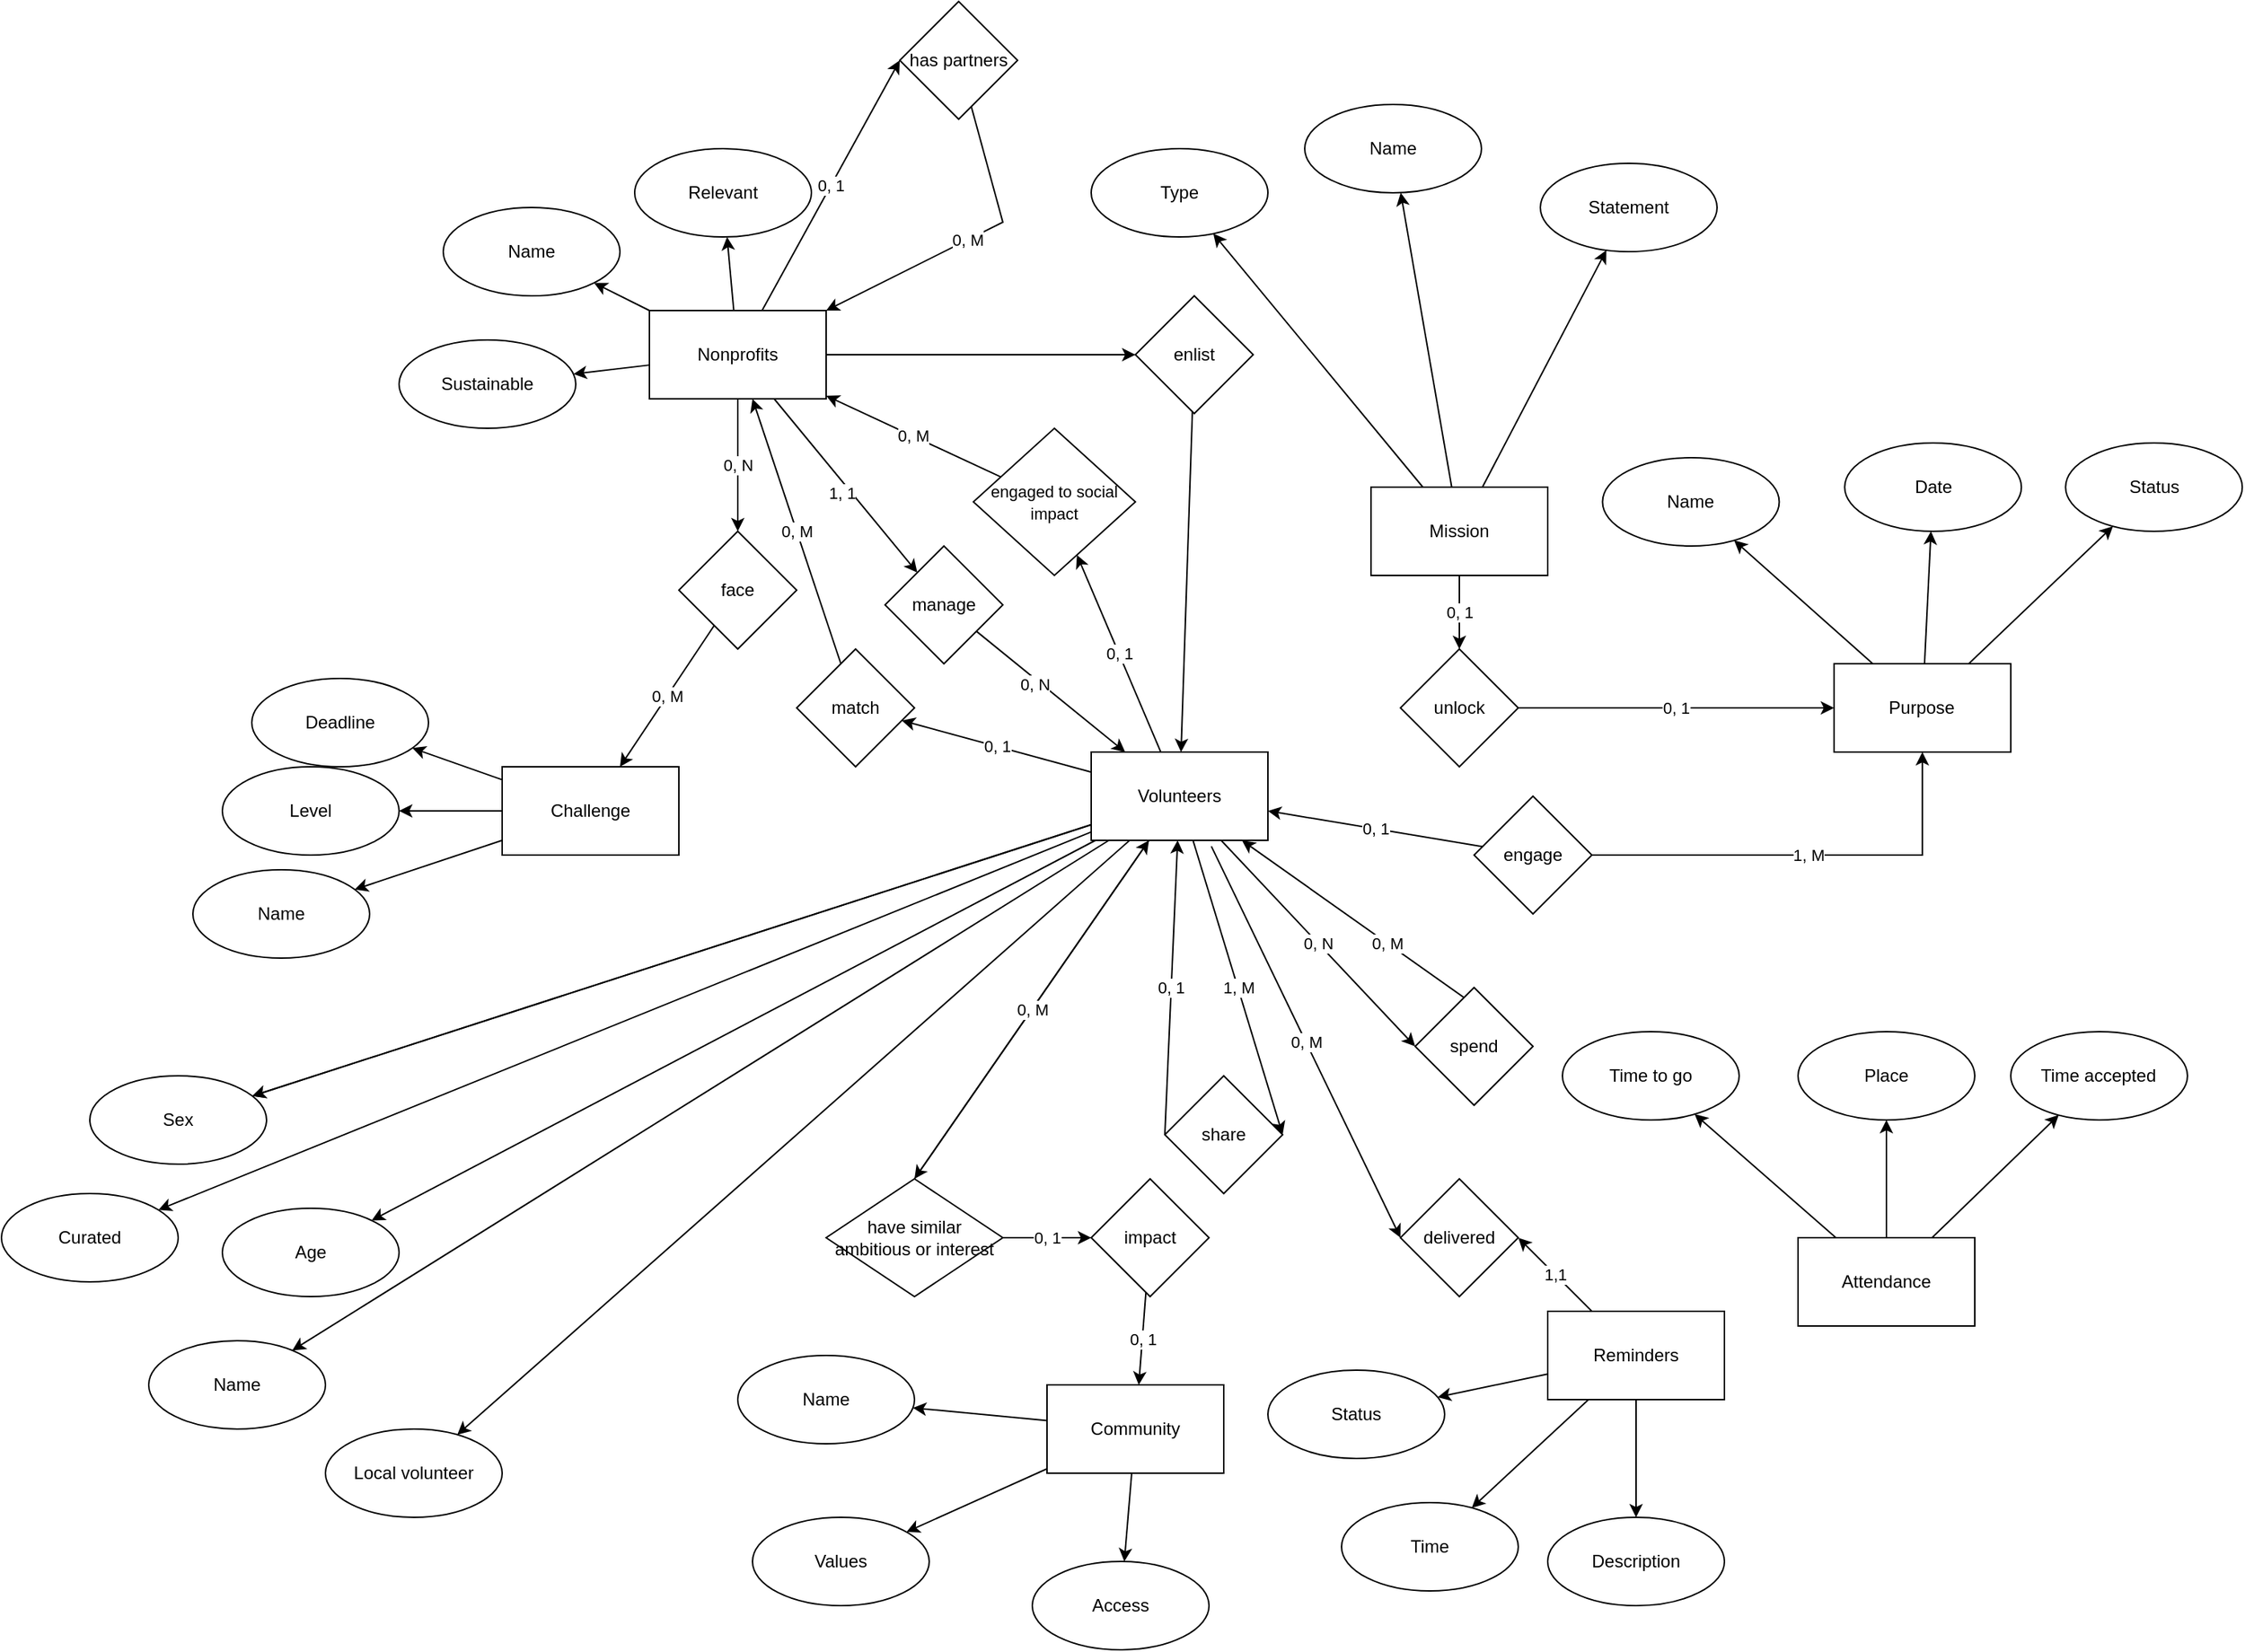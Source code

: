 <mxfile version="16.6.4" type="github">
  <diagram id="R2lEEEUBdFMjLlhIrx00" name="Page-1">
    <mxGraphModel dx="2143" dy="1763" grid="1" gridSize="10" guides="1" tooltips="1" connect="1" arrows="1" fold="1" page="1" pageScale="1" pageWidth="850" pageHeight="1100" math="0" shadow="0" extFonts="Permanent Marker^https://fonts.googleapis.com/css?family=Permanent+Marker">
      <root>
        <mxCell id="0" />
        <mxCell id="1" parent="0" />
        <mxCell id="M6kmKgqwMufsq780r6Ww-16" value="" style="rounded=0;orthogonalLoop=1;jettySize=auto;html=1;" parent="1" source="M6kmKgqwMufsq780r6Ww-1" target="M6kmKgqwMufsq780r6Ww-12" edge="1">
          <mxGeometry relative="1" as="geometry" />
        </mxCell>
        <mxCell id="M6kmKgqwMufsq780r6Ww-18" value="" style="rounded=0;orthogonalLoop=1;jettySize=auto;html=1;" parent="1" source="M6kmKgqwMufsq780r6Ww-1" target="M6kmKgqwMufsq780r6Ww-17" edge="1">
          <mxGeometry relative="1" as="geometry" />
        </mxCell>
        <mxCell id="M6kmKgqwMufsq780r6Ww-74" value="" style="edgeStyle=none;rounded=0;orthogonalLoop=1;jettySize=auto;html=1;" parent="1" source="M6kmKgqwMufsq780r6Ww-1" target="M6kmKgqwMufsq780r6Ww-73" edge="1">
          <mxGeometry relative="1" as="geometry" />
        </mxCell>
        <mxCell id="M6kmKgqwMufsq780r6Ww-76" value="0, N" style="edgeStyle=orthogonalEdgeStyle;rounded=0;orthogonalLoop=1;jettySize=auto;html=1;" parent="1" source="M6kmKgqwMufsq780r6Ww-1" target="M6kmKgqwMufsq780r6Ww-75" edge="1">
          <mxGeometry relative="1" as="geometry" />
        </mxCell>
        <mxCell id="M6kmKgqwMufsq780r6Ww-81" value="" style="edgeStyle=none;rounded=0;orthogonalLoop=1;jettySize=auto;html=1;" parent="1" source="M6kmKgqwMufsq780r6Ww-1" target="M6kmKgqwMufsq780r6Ww-80" edge="1">
          <mxGeometry relative="1" as="geometry" />
        </mxCell>
        <mxCell id="M6kmKgqwMufsq780r6Ww-104" value="" style="edgeStyle=none;rounded=0;orthogonalLoop=1;jettySize=auto;html=1;fontSize=11;" parent="1" source="M6kmKgqwMufsq780r6Ww-1" target="M6kmKgqwMufsq780r6Ww-103" edge="1">
          <mxGeometry relative="1" as="geometry" />
        </mxCell>
        <mxCell id="M6kmKgqwMufsq780r6Ww-107" value="0, M" style="edgeStyle=none;rounded=0;orthogonalLoop=1;jettySize=auto;html=1;fontSize=11;" parent="1" source="M6kmKgqwMufsq780r6Ww-106" target="M6kmKgqwMufsq780r6Ww-1" edge="1">
          <mxGeometry relative="1" as="geometry">
            <mxPoint x="-10" y="-400" as="targetPoint" />
            <Array as="points">
              <mxPoint x="60" y="-360" />
            </Array>
          </mxGeometry>
        </mxCell>
        <mxCell id="M6kmKgqwMufsq780r6Ww-1" value="Nonprofits" style="rounded=0;whiteSpace=wrap;html=1;" parent="1" vertex="1">
          <mxGeometry x="-180" y="-300" width="120" height="60" as="geometry" />
        </mxCell>
        <mxCell id="M6kmKgqwMufsq780r6Ww-49" value="" style="edgeStyle=none;rounded=0;orthogonalLoop=1;jettySize=auto;html=1;" parent="1" source="M6kmKgqwMufsq780r6Ww-2" target="M6kmKgqwMufsq780r6Ww-48" edge="1">
          <mxGeometry relative="1" as="geometry" />
        </mxCell>
        <mxCell id="M6kmKgqwMufsq780r6Ww-51" value="" style="edgeStyle=none;rounded=0;orthogonalLoop=1;jettySize=auto;html=1;" parent="1" source="M6kmKgqwMufsq780r6Ww-2" target="M6kmKgqwMufsq780r6Ww-50" edge="1">
          <mxGeometry relative="1" as="geometry">
            <mxPoint x="691.66" y="-220" as="sourcePoint" />
          </mxGeometry>
        </mxCell>
        <mxCell id="M6kmKgqwMufsq780r6Ww-53" value="" style="edgeStyle=none;rounded=0;orthogonalLoop=1;jettySize=auto;html=1;" parent="1" source="M6kmKgqwMufsq780r6Ww-2" target="M6kmKgqwMufsq780r6Ww-52" edge="1">
          <mxGeometry relative="1" as="geometry" />
        </mxCell>
        <mxCell id="M6kmKgqwMufsq780r6Ww-2" value="Purpose" style="rounded=0;whiteSpace=wrap;html=1;" parent="1" vertex="1">
          <mxGeometry x="624.44" y="-60" width="120" height="60" as="geometry" />
        </mxCell>
        <mxCell id="M6kmKgqwMufsq780r6Ww-32" value="" style="edgeStyle=none;rounded=0;orthogonalLoop=1;jettySize=auto;html=1;" parent="1" source="M6kmKgqwMufsq780r6Ww-3" target="M6kmKgqwMufsq780r6Ww-31" edge="1">
          <mxGeometry relative="1" as="geometry" />
        </mxCell>
        <mxCell id="M6kmKgqwMufsq780r6Ww-34" value="" style="edgeStyle=none;rounded=0;orthogonalLoop=1;jettySize=auto;html=1;" parent="1" source="M6kmKgqwMufsq780r6Ww-3" target="M6kmKgqwMufsq780r6Ww-33" edge="1">
          <mxGeometry relative="1" as="geometry" />
        </mxCell>
        <mxCell id="M6kmKgqwMufsq780r6Ww-36" value="" style="edgeStyle=none;rounded=0;orthogonalLoop=1;jettySize=auto;html=1;" parent="1" source="M6kmKgqwMufsq780r6Ww-3" target="M6kmKgqwMufsq780r6Ww-35" edge="1">
          <mxGeometry relative="1" as="geometry" />
        </mxCell>
        <mxCell id="M6kmKgqwMufsq780r6Ww-38" value="" style="edgeStyle=none;rounded=0;orthogonalLoop=1;jettySize=auto;html=1;" parent="1" source="M6kmKgqwMufsq780r6Ww-3" target="M6kmKgqwMufsq780r6Ww-37" edge="1">
          <mxGeometry relative="1" as="geometry" />
        </mxCell>
        <mxCell id="M6kmKgqwMufsq780r6Ww-39" value="" style="edgeStyle=none;rounded=0;orthogonalLoop=1;jettySize=auto;html=1;" parent="1" source="M6kmKgqwMufsq780r6Ww-3" target="M6kmKgqwMufsq780r6Ww-33" edge="1">
          <mxGeometry relative="1" as="geometry" />
        </mxCell>
        <mxCell id="M6kmKgqwMufsq780r6Ww-41" value="" style="edgeStyle=none;rounded=0;orthogonalLoop=1;jettySize=auto;html=1;" parent="1" source="M6kmKgqwMufsq780r6Ww-3" target="M6kmKgqwMufsq780r6Ww-40" edge="1">
          <mxGeometry relative="1" as="geometry" />
        </mxCell>
        <mxCell id="M6kmKgqwMufsq780r6Ww-84" value="0, 1" style="edgeStyle=none;rounded=0;orthogonalLoop=1;jettySize=auto;html=1;" parent="1" source="M6kmKgqwMufsq780r6Ww-3" target="M6kmKgqwMufsq780r6Ww-83" edge="1">
          <mxGeometry relative="1" as="geometry" />
        </mxCell>
        <mxCell id="M6kmKgqwMufsq780r6Ww-89" value="1, M" style="edgeStyle=none;rounded=0;orthogonalLoop=1;jettySize=auto;html=1;fontSize=11;entryX=1;entryY=0.5;entryDx=0;entryDy=0;" parent="1" source="M6kmKgqwMufsq780r6Ww-3" target="M6kmKgqwMufsq780r6Ww-88" edge="1">
          <mxGeometry relative="1" as="geometry" />
        </mxCell>
        <mxCell id="M6kmKgqwMufsq780r6Ww-92" value="0, N" style="edgeStyle=none;rounded=0;orthogonalLoop=1;jettySize=auto;html=1;fontSize=11;entryX=0;entryY=0.5;entryDx=0;entryDy=0;" parent="1" source="M6kmKgqwMufsq780r6Ww-3" target="M6kmKgqwMufsq780r6Ww-91" edge="1">
          <mxGeometry relative="1" as="geometry" />
        </mxCell>
        <mxCell id="M6kmKgqwMufsq780r6Ww-95" value="" style="edgeStyle=none;rounded=0;orthogonalLoop=1;jettySize=auto;html=1;fontSize=11;" parent="1" source="M6kmKgqwMufsq780r6Ww-3" edge="1">
          <mxGeometry relative="1" as="geometry">
            <mxPoint y="290" as="targetPoint" />
          </mxGeometry>
        </mxCell>
        <mxCell id="M6kmKgqwMufsq780r6Ww-101" value="0, 1" style="edgeStyle=none;rounded=0;orthogonalLoop=1;jettySize=auto;html=1;fontSize=11;" parent="1" source="M6kmKgqwMufsq780r6Ww-100" target="M6kmKgqwMufsq780r6Ww-3" edge="1">
          <mxGeometry relative="1" as="geometry">
            <mxPoint x="300" y="20" as="targetPoint" />
          </mxGeometry>
        </mxCell>
        <mxCell id="M6kmKgqwMufsq780r6Ww-110" value="0, 1" style="edgeStyle=none;rounded=0;orthogonalLoop=1;jettySize=auto;html=1;fontSize=11;" parent="1" source="M6kmKgqwMufsq780r6Ww-3" target="M6kmKgqwMufsq780r6Ww-109" edge="1">
          <mxGeometry relative="1" as="geometry" />
        </mxCell>
        <mxCell id="M6kmKgqwMufsq780r6Ww-3" value="Volunteers" style="rounded=0;whiteSpace=wrap;html=1;" parent="1" vertex="1">
          <mxGeometry x="120" width="120" height="60" as="geometry" />
        </mxCell>
        <mxCell id="M6kmKgqwMufsq780r6Ww-56" value="" style="edgeStyle=none;rounded=0;orthogonalLoop=1;jettySize=auto;html=1;" parent="1" source="M6kmKgqwMufsq780r6Ww-4" target="M6kmKgqwMufsq780r6Ww-55" edge="1">
          <mxGeometry relative="1" as="geometry" />
        </mxCell>
        <mxCell id="M6kmKgqwMufsq780r6Ww-58" value="" style="edgeStyle=none;rounded=0;orthogonalLoop=1;jettySize=auto;html=1;" parent="1" source="M6kmKgqwMufsq780r6Ww-4" target="M6kmKgqwMufsq780r6Ww-57" edge="1">
          <mxGeometry relative="1" as="geometry" />
        </mxCell>
        <mxCell id="M6kmKgqwMufsq780r6Ww-60" value="" style="edgeStyle=none;rounded=0;orthogonalLoop=1;jettySize=auto;html=1;" parent="1" source="M6kmKgqwMufsq780r6Ww-4" target="M6kmKgqwMufsq780r6Ww-59" edge="1">
          <mxGeometry relative="1" as="geometry" />
        </mxCell>
        <mxCell id="eBLUxJc9LrUvccgdr_vH-12" value="1,1" style="rounded=0;orthogonalLoop=1;jettySize=auto;html=1;entryX=1;entryY=0.5;entryDx=0;entryDy=0;" edge="1" parent="1" source="M6kmKgqwMufsq780r6Ww-4" target="eBLUxJc9LrUvccgdr_vH-11">
          <mxGeometry relative="1" as="geometry" />
        </mxCell>
        <mxCell id="M6kmKgqwMufsq780r6Ww-4" value="Reminders" style="rounded=0;whiteSpace=wrap;html=1;" parent="1" vertex="1">
          <mxGeometry x="430" y="380" width="120" height="60" as="geometry" />
        </mxCell>
        <mxCell id="M6kmKgqwMufsq780r6Ww-43" value="" style="edgeStyle=none;rounded=0;orthogonalLoop=1;jettySize=auto;html=1;" parent="1" source="M6kmKgqwMufsq780r6Ww-5" target="M6kmKgqwMufsq780r6Ww-42" edge="1">
          <mxGeometry relative="1" as="geometry" />
        </mxCell>
        <mxCell id="M6kmKgqwMufsq780r6Ww-45" value="" style="edgeStyle=none;rounded=0;orthogonalLoop=1;jettySize=auto;html=1;" parent="1" source="M6kmKgqwMufsq780r6Ww-5" target="M6kmKgqwMufsq780r6Ww-44" edge="1">
          <mxGeometry relative="1" as="geometry" />
        </mxCell>
        <mxCell id="M6kmKgqwMufsq780r6Ww-47" value="" style="edgeStyle=none;rounded=0;orthogonalLoop=1;jettySize=auto;html=1;" parent="1" source="M6kmKgqwMufsq780r6Ww-5" target="M6kmKgqwMufsq780r6Ww-46" edge="1">
          <mxGeometry relative="1" as="geometry" />
        </mxCell>
        <mxCell id="M6kmKgqwMufsq780r6Ww-5" value="Community" style="rounded=0;whiteSpace=wrap;html=1;" parent="1" vertex="1">
          <mxGeometry x="90" y="430" width="120" height="60" as="geometry" />
        </mxCell>
        <mxCell id="M6kmKgqwMufsq780r6Ww-24" value="" style="rounded=0;orthogonalLoop=1;jettySize=auto;html=1;" parent="1" source="M6kmKgqwMufsq780r6Ww-6" target="M6kmKgqwMufsq780r6Ww-23" edge="1">
          <mxGeometry relative="1" as="geometry" />
        </mxCell>
        <mxCell id="M6kmKgqwMufsq780r6Ww-25" value="" style="rounded=0;orthogonalLoop=1;jettySize=auto;html=1;" parent="1" source="M6kmKgqwMufsq780r6Ww-6" target="M6kmKgqwMufsq780r6Ww-19" edge="1">
          <mxGeometry relative="1" as="geometry" />
        </mxCell>
        <mxCell id="M6kmKgqwMufsq780r6Ww-27" value="" style="rounded=0;orthogonalLoop=1;jettySize=auto;html=1;" parent="1" source="M6kmKgqwMufsq780r6Ww-6" target="M6kmKgqwMufsq780r6Ww-26" edge="1">
          <mxGeometry relative="1" as="geometry" />
        </mxCell>
        <mxCell id="M6kmKgqwMufsq780r6Ww-98" value="0, 1" style="edgeStyle=none;rounded=0;orthogonalLoop=1;jettySize=auto;html=1;fontSize=11;" parent="1" source="M6kmKgqwMufsq780r6Ww-6" target="M6kmKgqwMufsq780r6Ww-97" edge="1">
          <mxGeometry relative="1" as="geometry" />
        </mxCell>
        <mxCell id="M6kmKgqwMufsq780r6Ww-6" value="Mission" style="rounded=0;whiteSpace=wrap;html=1;" parent="1" vertex="1">
          <mxGeometry x="310" y="-180" width="120" height="60" as="geometry" />
        </mxCell>
        <mxCell id="M6kmKgqwMufsq780r6Ww-68" value="" style="edgeStyle=none;rounded=0;orthogonalLoop=1;jettySize=auto;html=1;" parent="1" source="M6kmKgqwMufsq780r6Ww-7" target="M6kmKgqwMufsq780r6Ww-67" edge="1">
          <mxGeometry relative="1" as="geometry" />
        </mxCell>
        <mxCell id="M6kmKgqwMufsq780r6Ww-70" value="" style="edgeStyle=none;rounded=0;orthogonalLoop=1;jettySize=auto;html=1;" parent="1" source="M6kmKgqwMufsq780r6Ww-7" target="M6kmKgqwMufsq780r6Ww-69" edge="1">
          <mxGeometry relative="1" as="geometry" />
        </mxCell>
        <mxCell id="M6kmKgqwMufsq780r6Ww-72" value="" style="edgeStyle=none;rounded=0;orthogonalLoop=1;jettySize=auto;html=1;" parent="1" source="M6kmKgqwMufsq780r6Ww-7" target="M6kmKgqwMufsq780r6Ww-71" edge="1">
          <mxGeometry relative="1" as="geometry" />
        </mxCell>
        <mxCell id="M6kmKgqwMufsq780r6Ww-7" value="Challenge" style="rounded=0;whiteSpace=wrap;html=1;" parent="1" vertex="1">
          <mxGeometry x="-280" y="10" width="120" height="60" as="geometry" />
        </mxCell>
        <mxCell id="M6kmKgqwMufsq780r6Ww-62" value="" style="edgeStyle=none;rounded=0;orthogonalLoop=1;jettySize=auto;html=1;" parent="1" source="M6kmKgqwMufsq780r6Ww-8" target="M6kmKgqwMufsq780r6Ww-61" edge="1">
          <mxGeometry relative="1" as="geometry" />
        </mxCell>
        <mxCell id="M6kmKgqwMufsq780r6Ww-64" value="" style="edgeStyle=none;rounded=0;orthogonalLoop=1;jettySize=auto;html=1;" parent="1" source="M6kmKgqwMufsq780r6Ww-8" target="M6kmKgqwMufsq780r6Ww-63" edge="1">
          <mxGeometry relative="1" as="geometry" />
        </mxCell>
        <mxCell id="M6kmKgqwMufsq780r6Ww-66" value="" style="edgeStyle=none;rounded=0;orthogonalLoop=1;jettySize=auto;html=1;" parent="1" source="M6kmKgqwMufsq780r6Ww-8" target="M6kmKgqwMufsq780r6Ww-65" edge="1">
          <mxGeometry relative="1" as="geometry" />
        </mxCell>
        <mxCell id="M6kmKgqwMufsq780r6Ww-8" value="Attendance" style="rounded=0;whiteSpace=wrap;html=1;" parent="1" vertex="1">
          <mxGeometry x="600" y="330" width="120" height="60" as="geometry" />
        </mxCell>
        <mxCell id="M6kmKgqwMufsq780r6Ww-12" value="Sustainable" style="ellipse;whiteSpace=wrap;html=1;rounded=0;" parent="1" vertex="1">
          <mxGeometry x="-350" y="-280" width="120" height="60" as="geometry" />
        </mxCell>
        <mxCell id="M6kmKgqwMufsq780r6Ww-17" value="Relevant" style="ellipse;whiteSpace=wrap;html=1;rounded=0;" parent="1" vertex="1">
          <mxGeometry x="-190" y="-410" width="120" height="60" as="geometry" />
        </mxCell>
        <mxCell id="M6kmKgqwMufsq780r6Ww-19" value="Type" style="ellipse;whiteSpace=wrap;html=1;rounded=0;" parent="1" vertex="1">
          <mxGeometry x="120" y="-410" width="120" height="60" as="geometry" />
        </mxCell>
        <mxCell id="M6kmKgqwMufsq780r6Ww-23" value="Statement" style="ellipse;whiteSpace=wrap;html=1;rounded=0;" parent="1" vertex="1">
          <mxGeometry x="425" y="-400" width="120" height="60" as="geometry" />
        </mxCell>
        <mxCell id="M6kmKgqwMufsq780r6Ww-26" value="Name" style="ellipse;whiteSpace=wrap;html=1;rounded=0;" parent="1" vertex="1">
          <mxGeometry x="265" y="-440" width="120" height="60" as="geometry" />
        </mxCell>
        <mxCell id="M6kmKgqwMufsq780r6Ww-31" value="Name" style="ellipse;whiteSpace=wrap;html=1;rounded=0;" parent="1" vertex="1">
          <mxGeometry x="-520" y="400" width="120" height="60" as="geometry" />
        </mxCell>
        <mxCell id="M6kmKgqwMufsq780r6Ww-33" value="Sex" style="ellipse;whiteSpace=wrap;html=1;rounded=0;" parent="1" vertex="1">
          <mxGeometry x="-560" y="220" width="120" height="60" as="geometry" />
        </mxCell>
        <mxCell id="M6kmKgqwMufsq780r6Ww-35" value="Curated" style="ellipse;whiteSpace=wrap;html=1;rounded=0;" parent="1" vertex="1">
          <mxGeometry x="-620" y="300" width="120" height="60" as="geometry" />
        </mxCell>
        <mxCell id="M6kmKgqwMufsq780r6Ww-37" value="Local volunteer" style="ellipse;whiteSpace=wrap;html=1;rounded=0;" parent="1" vertex="1">
          <mxGeometry x="-400" y="460" width="120" height="60" as="geometry" />
        </mxCell>
        <mxCell id="M6kmKgqwMufsq780r6Ww-40" value="Age" style="ellipse;whiteSpace=wrap;html=1;rounded=0;" parent="1" vertex="1">
          <mxGeometry x="-470" y="310" width="120" height="60" as="geometry" />
        </mxCell>
        <mxCell id="M6kmKgqwMufsq780r6Ww-42" value="Name" style="ellipse;whiteSpace=wrap;html=1;rounded=0;" parent="1" vertex="1">
          <mxGeometry x="-120" y="410" width="120" height="60" as="geometry" />
        </mxCell>
        <mxCell id="M6kmKgqwMufsq780r6Ww-44" value="Values" style="ellipse;whiteSpace=wrap;html=1;rounded=0;" parent="1" vertex="1">
          <mxGeometry x="-110" y="520" width="120" height="60" as="geometry" />
        </mxCell>
        <mxCell id="M6kmKgqwMufsq780r6Ww-46" value="Access" style="ellipse;whiteSpace=wrap;html=1;rounded=0;" parent="1" vertex="1">
          <mxGeometry x="80" y="550" width="120" height="60" as="geometry" />
        </mxCell>
        <mxCell id="M6kmKgqwMufsq780r6Ww-48" value="Name" style="ellipse;whiteSpace=wrap;html=1;rounded=0;" parent="1" vertex="1">
          <mxGeometry x="467.22" y="-200" width="120" height="60" as="geometry" />
        </mxCell>
        <mxCell id="M6kmKgqwMufsq780r6Ww-50" value="Date" style="ellipse;whiteSpace=wrap;html=1;rounded=0;" parent="1" vertex="1">
          <mxGeometry x="631.66" y="-210" width="120" height="60" as="geometry" />
        </mxCell>
        <mxCell id="M6kmKgqwMufsq780r6Ww-52" value="Status" style="ellipse;whiteSpace=wrap;html=1;rounded=0;" parent="1" vertex="1">
          <mxGeometry x="781.66" y="-210" width="120" height="60" as="geometry" />
        </mxCell>
        <mxCell id="M6kmKgqwMufsq780r6Ww-55" value="Description" style="ellipse;whiteSpace=wrap;html=1;rounded=0;" parent="1" vertex="1">
          <mxGeometry x="430" y="520" width="120" height="60" as="geometry" />
        </mxCell>
        <mxCell id="M6kmKgqwMufsq780r6Ww-57" value="Status" style="ellipse;whiteSpace=wrap;html=1;rounded=0;" parent="1" vertex="1">
          <mxGeometry x="240" y="420" width="120" height="60" as="geometry" />
        </mxCell>
        <mxCell id="M6kmKgqwMufsq780r6Ww-59" value="Time" style="ellipse;whiteSpace=wrap;html=1;rounded=0;" parent="1" vertex="1">
          <mxGeometry x="290" y="510" width="120" height="60" as="geometry" />
        </mxCell>
        <mxCell id="M6kmKgqwMufsq780r6Ww-61" value="Time accepted" style="ellipse;whiteSpace=wrap;html=1;rounded=0;" parent="1" vertex="1">
          <mxGeometry x="744.44" y="190" width="120" height="60" as="geometry" />
        </mxCell>
        <mxCell id="M6kmKgqwMufsq780r6Ww-63" value="Time to go" style="ellipse;whiteSpace=wrap;html=1;rounded=0;" parent="1" vertex="1">
          <mxGeometry x="440" y="190" width="120" height="60" as="geometry" />
        </mxCell>
        <mxCell id="M6kmKgqwMufsq780r6Ww-65" value="Place" style="ellipse;whiteSpace=wrap;html=1;rounded=0;" parent="1" vertex="1">
          <mxGeometry x="600" y="190" width="120" height="60" as="geometry" />
        </mxCell>
        <mxCell id="M6kmKgqwMufsq780r6Ww-67" value="Name" style="ellipse;whiteSpace=wrap;html=1;rounded=0;" parent="1" vertex="1">
          <mxGeometry x="-490" y="80" width="120" height="60" as="geometry" />
        </mxCell>
        <mxCell id="M6kmKgqwMufsq780r6Ww-69" value="Level" style="ellipse;whiteSpace=wrap;html=1;rounded=0;" parent="1" vertex="1">
          <mxGeometry x="-470" y="10" width="120" height="60" as="geometry" />
        </mxCell>
        <mxCell id="M6kmKgqwMufsq780r6Ww-71" value="Deadline" style="ellipse;whiteSpace=wrap;html=1;rounded=0;" parent="1" vertex="1">
          <mxGeometry x="-450" y="-50" width="120" height="60" as="geometry" />
        </mxCell>
        <mxCell id="M6kmKgqwMufsq780r6Ww-73" value="Name" style="ellipse;whiteSpace=wrap;html=1;rounded=0;" parent="1" vertex="1">
          <mxGeometry x="-320" y="-370" width="120" height="60" as="geometry" />
        </mxCell>
        <mxCell id="M6kmKgqwMufsq780r6Ww-79" value="0, M" style="rounded=0;orthogonalLoop=1;jettySize=auto;html=1;" parent="1" source="M6kmKgqwMufsq780r6Ww-75" target="M6kmKgqwMufsq780r6Ww-7" edge="1">
          <mxGeometry relative="1" as="geometry">
            <mxPoint x="-80" y="50" as="targetPoint" />
          </mxGeometry>
        </mxCell>
        <mxCell id="M6kmKgqwMufsq780r6Ww-75" value="face" style="rhombus;whiteSpace=wrap;html=1;rounded=0;" parent="1" vertex="1">
          <mxGeometry x="-160" y="-150" width="80" height="80" as="geometry" />
        </mxCell>
        <mxCell id="M6kmKgqwMufsq780r6Ww-82" value="" style="edgeStyle=none;rounded=0;orthogonalLoop=1;jettySize=auto;html=1;" parent="1" source="M6kmKgqwMufsq780r6Ww-80" target="M6kmKgqwMufsq780r6Ww-3" edge="1">
          <mxGeometry relative="1" as="geometry" />
        </mxCell>
        <mxCell id="M6kmKgqwMufsq780r6Ww-80" value="enlist" style="rhombus;whiteSpace=wrap;html=1;rounded=0;" parent="1" vertex="1">
          <mxGeometry x="150" y="-310" width="80" height="80" as="geometry" />
        </mxCell>
        <mxCell id="M6kmKgqwMufsq780r6Ww-87" value="0, M" style="edgeStyle=none;rounded=0;orthogonalLoop=1;jettySize=auto;html=1;fontSize=11;" parent="1" source="M6kmKgqwMufsq780r6Ww-83" target="M6kmKgqwMufsq780r6Ww-1" edge="1">
          <mxGeometry relative="1" as="geometry">
            <mxPoint x="-10" y="-100" as="targetPoint" />
          </mxGeometry>
        </mxCell>
        <mxCell id="M6kmKgqwMufsq780r6Ww-83" value="&lt;div&gt;&lt;span&gt;&lt;font style=&quot;font-size: 11px&quot;&gt;engaged to social impact&lt;/font&gt;&lt;/span&gt;&lt;/div&gt;" style="rhombus;whiteSpace=wrap;html=1;rounded=0;align=center;" parent="1" vertex="1">
          <mxGeometry x="40" y="-220" width="110" height="100" as="geometry" />
        </mxCell>
        <mxCell id="M6kmKgqwMufsq780r6Ww-90" value="0, 1" style="edgeStyle=none;rounded=0;orthogonalLoop=1;jettySize=auto;html=1;fontSize=11;exitX=0;exitY=0.5;exitDx=0;exitDy=0;" parent="1" source="M6kmKgqwMufsq780r6Ww-88" target="M6kmKgqwMufsq780r6Ww-3" edge="1">
          <mxGeometry relative="1" as="geometry">
            <mxPoint x="180" y="340" as="targetPoint" />
          </mxGeometry>
        </mxCell>
        <mxCell id="M6kmKgqwMufsq780r6Ww-88" value="share" style="rhombus;whiteSpace=wrap;html=1;rounded=0;" parent="1" vertex="1">
          <mxGeometry x="170" y="220" width="80" height="80" as="geometry" />
        </mxCell>
        <mxCell id="M6kmKgqwMufsq780r6Ww-93" value="0, M" style="edgeStyle=none;rounded=0;orthogonalLoop=1;jettySize=auto;html=1;fontSize=11;exitX=1;exitY=0.5;exitDx=0;exitDy=0;" parent="1" source="M6kmKgqwMufsq780r6Ww-91" target="M6kmKgqwMufsq780r6Ww-3" edge="1">
          <mxGeometry relative="1" as="geometry">
            <mxPoint x="140" y="220" as="sourcePoint" />
          </mxGeometry>
        </mxCell>
        <mxCell id="M6kmKgqwMufsq780r6Ww-91" value="spend" style="rhombus;whiteSpace=wrap;html=1;rounded=0;" parent="1" vertex="1">
          <mxGeometry x="340" y="160" width="80" height="80" as="geometry" />
        </mxCell>
        <mxCell id="M6kmKgqwMufsq780r6Ww-96" value="0, M" style="edgeStyle=none;rounded=0;orthogonalLoop=1;jettySize=auto;html=1;fontSize=11;exitX=0.5;exitY=0;exitDx=0;exitDy=0;" parent="1" source="M6kmKgqwMufsq780r6Ww-94" target="M6kmKgqwMufsq780r6Ww-3" edge="1">
          <mxGeometry relative="1" as="geometry">
            <mxPoint x="350" y="70" as="targetPoint" />
          </mxGeometry>
        </mxCell>
        <mxCell id="eBLUxJc9LrUvccgdr_vH-7" value="0, 1" style="edgeStyle=orthogonalEdgeStyle;rounded=0;orthogonalLoop=1;jettySize=auto;html=1;" edge="1" parent="1" source="M6kmKgqwMufsq780r6Ww-94" target="eBLUxJc9LrUvccgdr_vH-6">
          <mxGeometry relative="1" as="geometry" />
        </mxCell>
        <mxCell id="M6kmKgqwMufsq780r6Ww-94" value="have similar ambitious or interest" style="rhombus;whiteSpace=wrap;html=1;rounded=0;" parent="1" vertex="1">
          <mxGeometry x="-60" y="290" width="120" height="80" as="geometry" />
        </mxCell>
        <mxCell id="M6kmKgqwMufsq780r6Ww-99" value="0, 1" style="edgeStyle=none;rounded=0;orthogonalLoop=1;jettySize=auto;html=1;fontSize=11;" parent="1" source="M6kmKgqwMufsq780r6Ww-97" target="M6kmKgqwMufsq780r6Ww-2" edge="1">
          <mxGeometry relative="1" as="geometry">
            <mxPoint x="449.996" y="-14.444" as="sourcePoint" />
          </mxGeometry>
        </mxCell>
        <mxCell id="M6kmKgqwMufsq780r6Ww-97" value="unlock" style="rhombus;whiteSpace=wrap;html=1;rounded=0;" parent="1" vertex="1">
          <mxGeometry x="330" y="-70" width="80" height="80" as="geometry" />
        </mxCell>
        <mxCell id="eBLUxJc9LrUvccgdr_vH-9" value="1, M" style="edgeStyle=orthogonalEdgeStyle;rounded=0;orthogonalLoop=1;jettySize=auto;html=1;" edge="1" parent="1" source="M6kmKgqwMufsq780r6Ww-100" target="M6kmKgqwMufsq780r6Ww-2">
          <mxGeometry relative="1" as="geometry">
            <mxPoint x="510" y="80" as="targetPoint" />
          </mxGeometry>
        </mxCell>
        <mxCell id="M6kmKgqwMufsq780r6Ww-100" value="engage" style="rhombus;whiteSpace=wrap;html=1;rounded=0;" parent="1" vertex="1">
          <mxGeometry x="380" y="30" width="80" height="80" as="geometry" />
        </mxCell>
        <mxCell id="M6kmKgqwMufsq780r6Ww-105" value="" style="edgeStyle=none;rounded=0;orthogonalLoop=1;jettySize=auto;html=1;fontSize=11;" parent="1" source="M6kmKgqwMufsq780r6Ww-103" target="M6kmKgqwMufsq780r6Ww-3" edge="1">
          <mxGeometry relative="1" as="geometry" />
        </mxCell>
        <mxCell id="M6kmKgqwMufsq780r6Ww-103" value="manage" style="rhombus;whiteSpace=wrap;html=1;rounded=0;" parent="1" vertex="1">
          <mxGeometry x="-20" y="-140" width="80" height="80" as="geometry" />
        </mxCell>
        <mxCell id="M6kmKgqwMufsq780r6Ww-108" value="0, 1" style="edgeStyle=none;rounded=0;orthogonalLoop=1;jettySize=auto;html=1;fontSize=11;entryX=0;entryY=0.5;entryDx=0;entryDy=0;" parent="1" source="M6kmKgqwMufsq780r6Ww-1" target="M6kmKgqwMufsq780r6Ww-106" edge="1">
          <mxGeometry relative="1" as="geometry">
            <mxPoint x="10" y="-400" as="targetPoint" />
          </mxGeometry>
        </mxCell>
        <mxCell id="M6kmKgqwMufsq780r6Ww-106" value="has partners" style="rhombus;whiteSpace=wrap;html=1;rounded=0;" parent="1" vertex="1">
          <mxGeometry x="-10" y="-510" width="80" height="80" as="geometry" />
        </mxCell>
        <mxCell id="M6kmKgqwMufsq780r6Ww-111" value="0, M" style="edgeStyle=none;rounded=0;orthogonalLoop=1;jettySize=auto;html=1;fontSize=11;" parent="1" source="M6kmKgqwMufsq780r6Ww-109" target="M6kmKgqwMufsq780r6Ww-1" edge="1">
          <mxGeometry relative="1" as="geometry">
            <mxPoint x="390" y="290" as="targetPoint" />
          </mxGeometry>
        </mxCell>
        <mxCell id="eBLUxJc9LrUvccgdr_vH-13" value="0, M" style="rounded=0;orthogonalLoop=1;jettySize=auto;html=1;entryX=0;entryY=0.5;entryDx=0;entryDy=0;exitX=0.68;exitY=1.068;exitDx=0;exitDy=0;exitPerimeter=0;" edge="1" parent="1" source="M6kmKgqwMufsq780r6Ww-3" target="eBLUxJc9LrUvccgdr_vH-11">
          <mxGeometry relative="1" as="geometry">
            <mxPoint x="-40" y="90" as="targetPoint" />
          </mxGeometry>
        </mxCell>
        <mxCell id="M6kmKgqwMufsq780r6Ww-109" value="match" style="rhombus;whiteSpace=wrap;html=1;rounded=0;" parent="1" vertex="1">
          <mxGeometry x="-80" y="-70" width="80" height="80" as="geometry" />
        </mxCell>
        <mxCell id="eBLUxJc9LrUvccgdr_vH-1" value="&lt;span style=&quot;color: rgb(0 , 0 , 0) ; font-family: &amp;#34;helvetica&amp;#34; ; font-size: 11px ; font-style: normal ; font-weight: 400 ; letter-spacing: normal ; text-align: center ; text-indent: 0px ; text-transform: none ; word-spacing: 0px ; background-color: rgb(255 , 255 , 255) ; display: inline ; float: none&quot;&gt;1, 1&lt;/span&gt;" style="text;whiteSpace=wrap;html=1;" vertex="1" parent="1">
          <mxGeometry x="-60" y="-190" width="50" height="30" as="geometry" />
        </mxCell>
        <mxCell id="eBLUxJc9LrUvccgdr_vH-2" value="&lt;span style=&quot;color: rgb(0 , 0 , 0) ; font-family: &amp;#34;helvetica&amp;#34; ; font-size: 11px ; font-style: normal ; font-weight: 400 ; letter-spacing: normal ; text-align: center ; text-indent: 0px ; text-transform: none ; word-spacing: 0px ; background-color: rgb(255 , 255 , 255) ; display: inline ; float: none&quot;&gt;0, N&lt;/span&gt;" style="text;whiteSpace=wrap;html=1;" vertex="1" parent="1">
          <mxGeometry x="70" y="-60" width="50" height="30" as="geometry" />
        </mxCell>
        <mxCell id="eBLUxJc9LrUvccgdr_vH-8" value="0, 1" style="rounded=0;orthogonalLoop=1;jettySize=auto;html=1;" edge="1" parent="1" source="eBLUxJc9LrUvccgdr_vH-6" target="M6kmKgqwMufsq780r6Ww-5">
          <mxGeometry relative="1" as="geometry" />
        </mxCell>
        <mxCell id="eBLUxJc9LrUvccgdr_vH-6" value="impact" style="rhombus;whiteSpace=wrap;html=1;rounded=0;" vertex="1" parent="1">
          <mxGeometry x="120" y="290" width="80" height="80" as="geometry" />
        </mxCell>
        <mxCell id="eBLUxJc9LrUvccgdr_vH-11" value="delivered" style="rhombus;whiteSpace=wrap;html=1;rounded=0;" vertex="1" parent="1">
          <mxGeometry x="330" y="290" width="80" height="80" as="geometry" />
        </mxCell>
      </root>
    </mxGraphModel>
  </diagram>
</mxfile>
